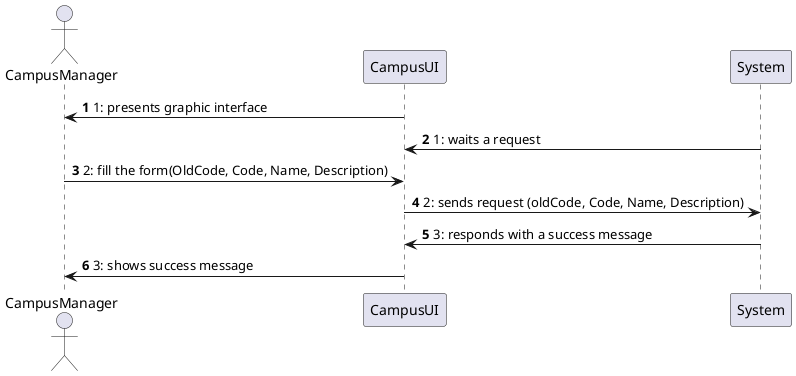 @startuml
'https://plantuml.com/sequence-diagram

autonumber

actor CampusManager as GC
participant CampusUI as GUI
participant System as S

GUI -> GC : 1: presents graphic interface
S -> GUI : 1: waits a request
GC -> GUI : 2: fill the form(OldCode, Code, Name, Description)
GUI -> S : 2: sends request (oldCode, Code, Name, Description)
S -> GUI : 3: responds with a success message
GUI -> GC : 3: shows success message

@enduml